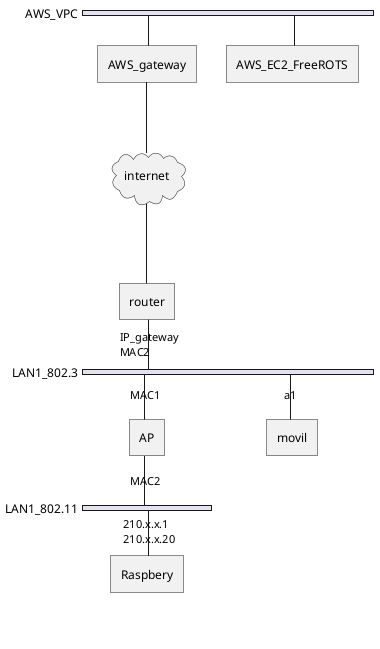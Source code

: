 @startuml
nwdiag {

  network AWS_VPC {
    AWS_gateway
    AWS_EC2_FreeROTS    
  }
  
  internet [ shape = cloud ]
  AWS_gateway -- internet
  internet -- router


  network LAN1_802.3  {
    router [ address = "IP_gateway, MAC2" ];
    AP [address = "MAC1"];
    movil [address = "a1"];
     
  }

  network LAN1_802.11 {
    AP [address = "MAC2"];
    Raspbery [address = "210.x.x.1, 210.x.x.20"]   
    
  }  

}
@enduml